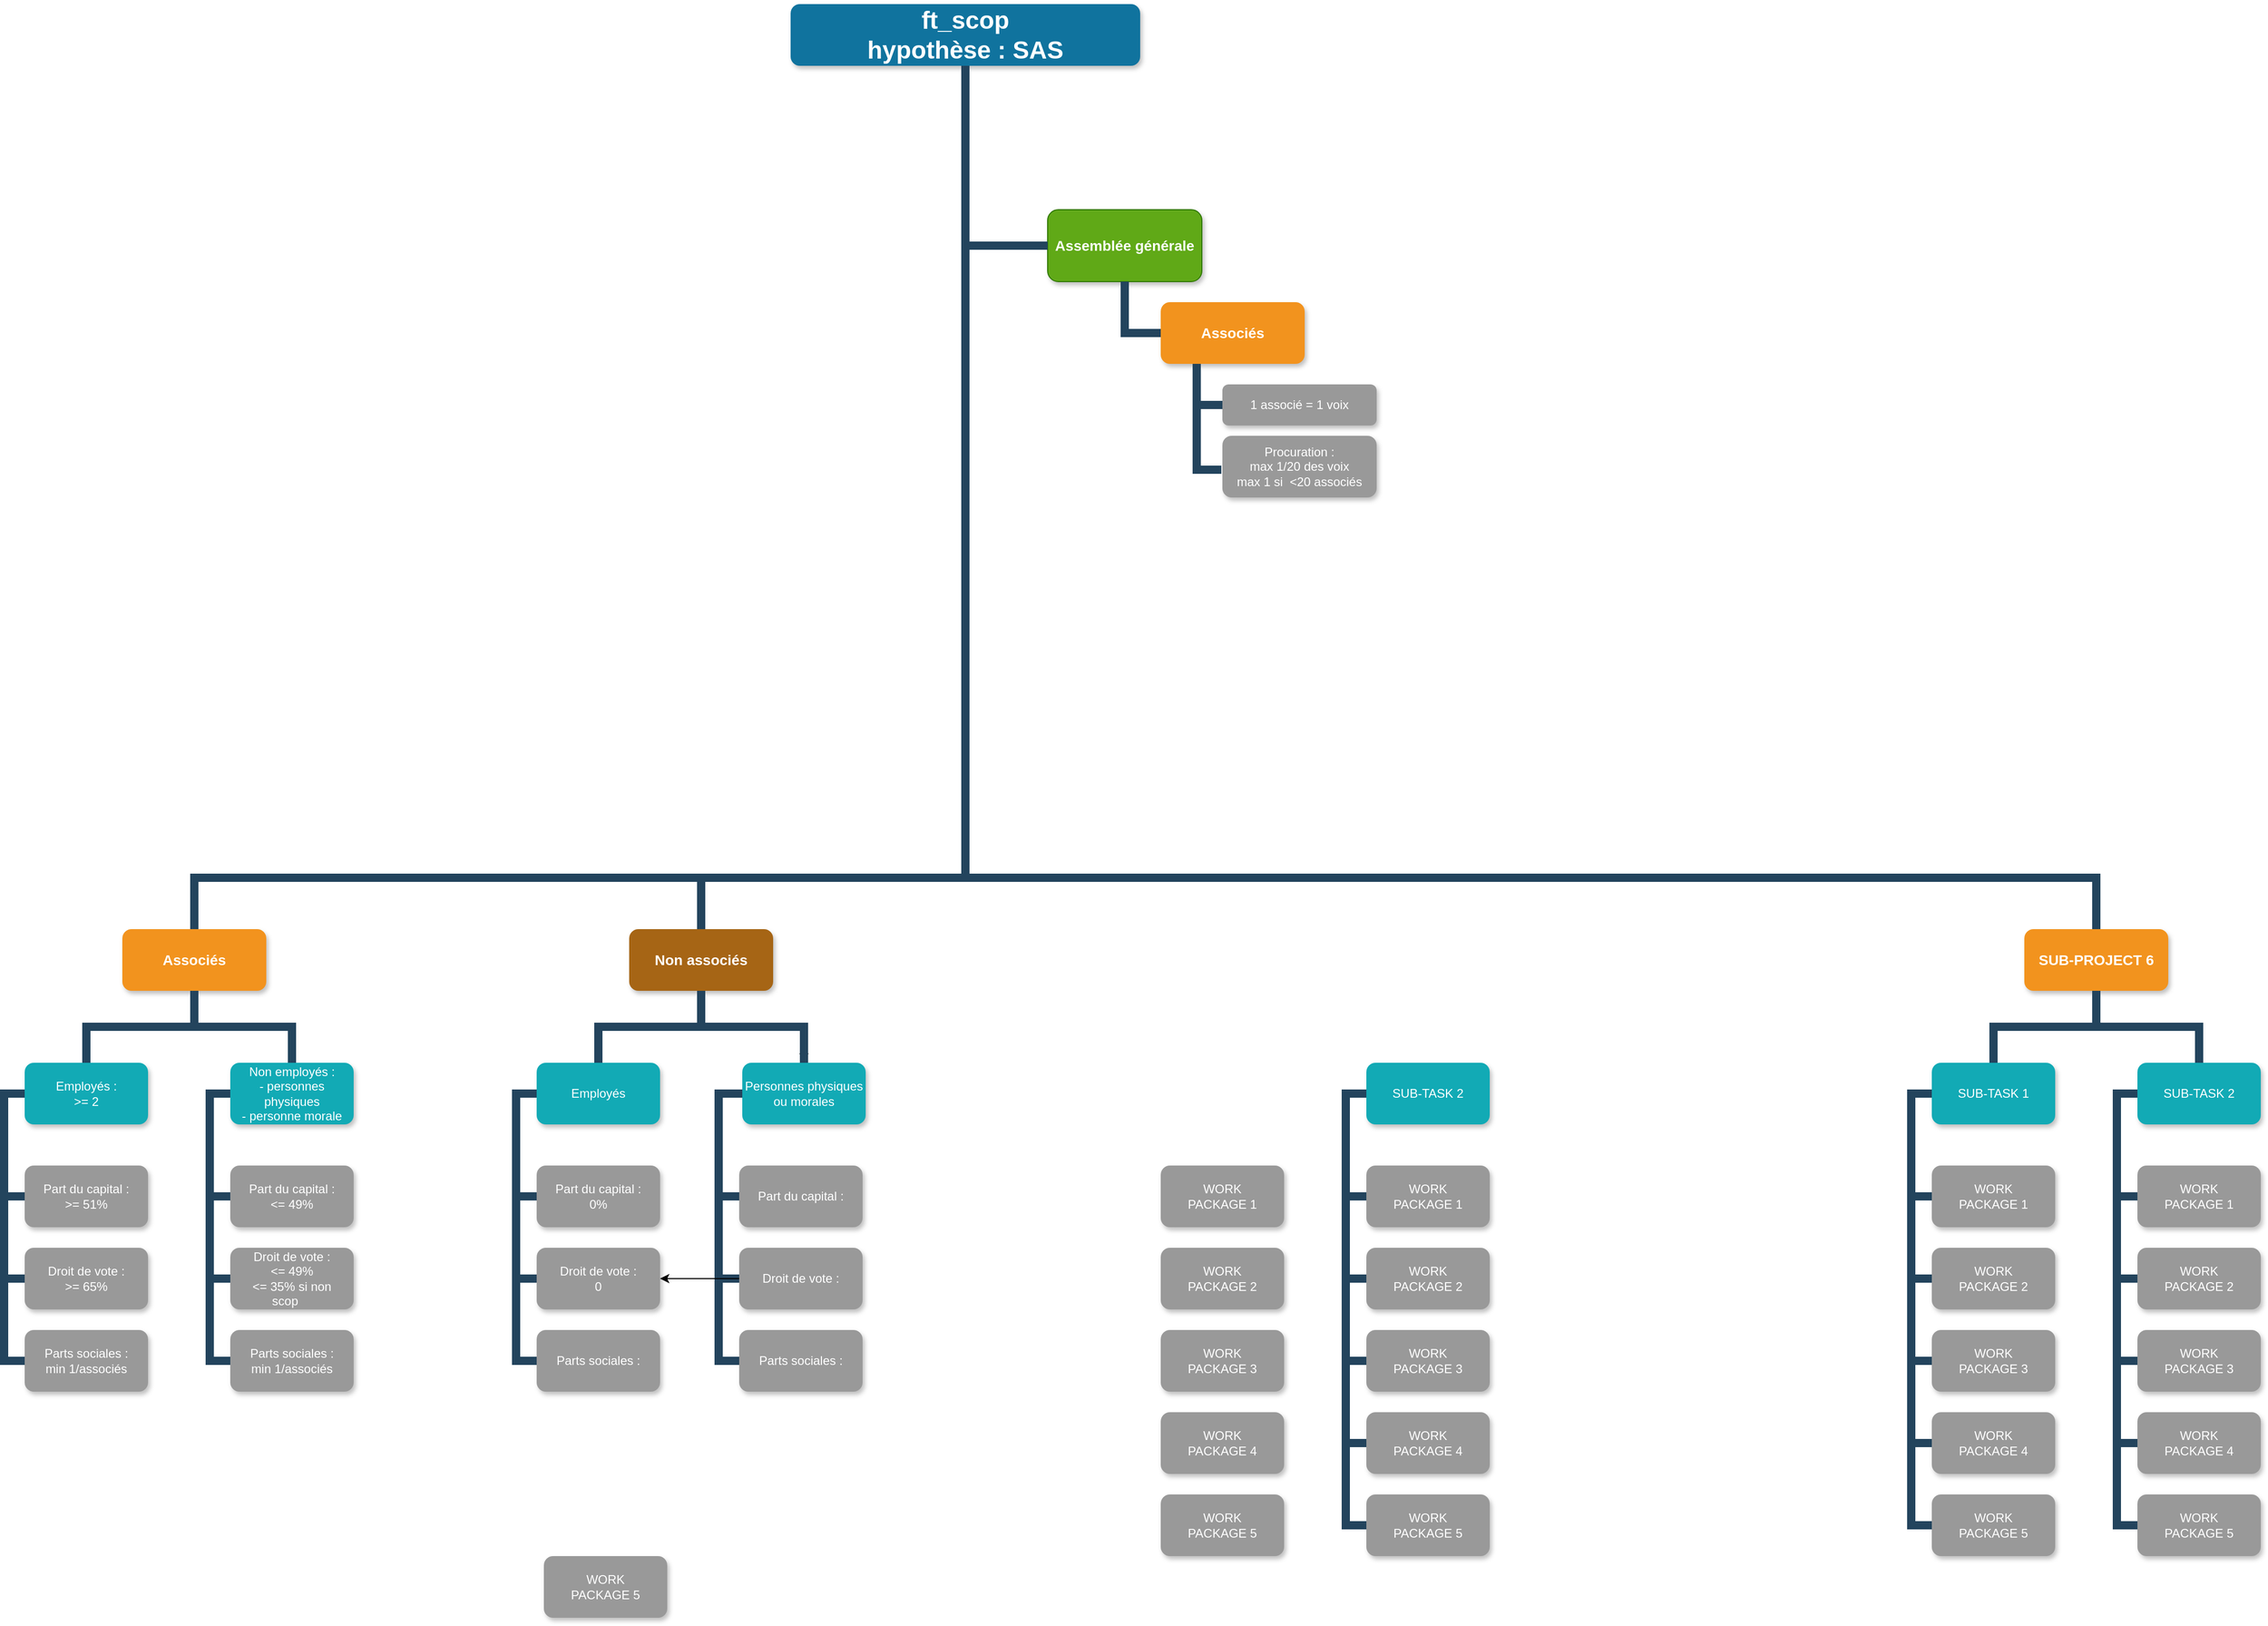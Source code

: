 <mxfile version="21.4.0" type="device">
  <diagram name="Page-1" id="64c3da0e-402f-94eb-ee01-a36477274f13">
    <mxGraphModel dx="1736" dy="1729" grid="1" gridSize="10" guides="1" tooltips="1" connect="1" arrows="1" fold="1" page="1" pageScale="1" pageWidth="1169" pageHeight="826" background="none" math="0" shadow="0">
      <root>
        <mxCell id="0" />
        <mxCell id="1" parent="0" />
        <mxCell id="2" value="ft_scop&#xa;hypothèse : SAS" style="whiteSpace=wrap;rounded=1;shadow=1;fillColor=#10739E;strokeColor=none;fontColor=#FFFFFF;fontStyle=1;fontSize=24" parent="1" vertex="1">
          <mxGeometry x="810" y="-730" width="340" height="60" as="geometry" />
        </mxCell>
        <mxCell id="3" value="Associés" style="whiteSpace=wrap;rounded=1;fillColor=#F2931E;strokeColor=none;shadow=1;fontColor=#FFFFFF;fontStyle=1;fontSize=14" parent="1" vertex="1">
          <mxGeometry x="160" y="170.0" width="140" height="60" as="geometry" />
        </mxCell>
        <mxCell id="eSms9qF7fdGtt_-0Qu-M-239" value="" style="edgeStyle=orthogonalEdgeStyle;rounded=0;orthogonalLoop=1;jettySize=auto;html=1;" edge="1" parent="1" source="4" target="44">
          <mxGeometry relative="1" as="geometry" />
        </mxCell>
        <mxCell id="4" value="Non associés" style="whiteSpace=wrap;rounded=1;fillColor=#A66515;strokeColor=none;shadow=1;fontColor=#FFFFFF;fontStyle=1;fontSize=14" parent="1" vertex="1">
          <mxGeometry x="653" y="170.0" width="140" height="60" as="geometry" />
        </mxCell>
        <mxCell id="5" value="SUB-PROJECT 6" style="whiteSpace=wrap;rounded=1;fillColor=#F2931E;strokeColor=none;shadow=1;fontColor=#FFFFFF;fontStyle=1;fontSize=14" parent="1" vertex="1">
          <mxGeometry x="2010" y="170.0" width="140" height="60" as="geometry" />
        </mxCell>
        <mxCell id="10" value="Employés :&#xa;&gt;= 2" style="whiteSpace=wrap;rounded=1;fillColor=#12AAB5;strokeColor=none;shadow=1;fontColor=#FFFFFF;" parent="1" vertex="1">
          <mxGeometry x="65" y="300.0" width="120" height="60" as="geometry" />
        </mxCell>
        <mxCell id="12" value="Non employés :&#xa;- personnes physiques&#xa;- personne morale" style="whiteSpace=wrap;rounded=1;fillColor=#12AAB5;strokeColor=none;shadow=1;fontColor=#FFFFFF;" parent="1" vertex="1">
          <mxGeometry x="265" y="300.0" width="120" height="60" as="geometry" />
        </mxCell>
        <mxCell id="23" value="Part du capital :&#xa;&gt;= 51%" style="whiteSpace=wrap;rounded=1;fillColor=#999999;strokeColor=none;shadow=1;fontColor=#FFFFFF;fontStyle=0" parent="1" vertex="1">
          <mxGeometry x="65.0" y="400.0" width="120" height="60" as="geometry" />
        </mxCell>
        <mxCell id="24" value="Droit de vote :&#xa;&gt;= 65%" style="whiteSpace=wrap;rounded=1;fillColor=#999999;strokeColor=none;shadow=1;fontColor=#FFFFFF;fontStyle=0" parent="1" vertex="1">
          <mxGeometry x="65.0" y="480.0" width="120" height="60" as="geometry" />
        </mxCell>
        <mxCell id="25" value="Parts sociales :&#xa;min 1/associés" style="whiteSpace=wrap;rounded=1;fillColor=#999999;strokeColor=none;shadow=1;fontColor=#FFFFFF;fontStyle=0" parent="1" vertex="1">
          <mxGeometry x="65.0" y="560.0" width="120" height="60" as="geometry" />
        </mxCell>
        <mxCell id="38" value="Part du capital :&#xa;&lt;= 49%" style="whiteSpace=wrap;rounded=1;fillColor=#999999;strokeColor=none;shadow=1;fontColor=#FFFFFF;fontStyle=0" parent="1" vertex="1">
          <mxGeometry x="265.0" y="400.0" width="120" height="60" as="geometry" />
        </mxCell>
        <mxCell id="39" value="Droit de vote :&#xa;&lt;= 49%&#xa;&lt;= 35% si non scop    " style="whiteSpace=wrap;rounded=1;fillColor=#999999;strokeColor=none;shadow=1;fontColor=#FFFFFF;fontStyle=0" parent="1" vertex="1">
          <mxGeometry x="265.0" y="480.0" width="120" height="60" as="geometry" />
        </mxCell>
        <mxCell id="40" value="Parts sociales :&#xa;min 1/associés" style="whiteSpace=wrap;rounded=1;fillColor=#999999;strokeColor=none;shadow=1;fontColor=#FFFFFF;fontStyle=0" parent="1" vertex="1">
          <mxGeometry x="265.0" y="560.0" width="120" height="60" as="geometry" />
        </mxCell>
        <mxCell id="43" value="Employés" style="whiteSpace=wrap;rounded=1;fillColor=#12AAB5;strokeColor=none;shadow=1;fontColor=#FFFFFF;" parent="1" vertex="1">
          <mxGeometry x="563.0" y="300.0" width="120" height="60" as="geometry" />
        </mxCell>
        <mxCell id="44" value="Personnes physiques ou morales" style="whiteSpace=wrap;rounded=1;fillColor=#12AAB5;strokeColor=none;shadow=1;fontColor=#FFFFFF;" parent="1" vertex="1">
          <mxGeometry x="763.0" y="300.0" width="120" height="60" as="geometry" />
        </mxCell>
        <mxCell id="45" value="Part du capital :&#xa;0%" style="whiteSpace=wrap;rounded=1;fillColor=#999999;strokeColor=none;shadow=1;fontColor=#FFFFFF;fontStyle=0" parent="1" vertex="1">
          <mxGeometry x="563.0" y="400.0" width="120" height="60" as="geometry" />
        </mxCell>
        <mxCell id="46" value="Droit de vote :&#xa;0" style="whiteSpace=wrap;rounded=1;fillColor=#999999;strokeColor=none;shadow=1;fontColor=#FFFFFF;fontStyle=0" parent="1" vertex="1">
          <mxGeometry x="563.0" y="480.0" width="120" height="60" as="geometry" />
        </mxCell>
        <mxCell id="47" value="Parts sociales :" style="whiteSpace=wrap;rounded=1;fillColor=#999999;strokeColor=none;shadow=1;fontColor=#FFFFFF;fontStyle=0" parent="1" vertex="1">
          <mxGeometry x="563.0" y="560.0" width="120" height="60" as="geometry" />
        </mxCell>
        <mxCell id="103" value="" style="edgeStyle=elbowEdgeStyle;elbow=vertical;rounded=0;fontColor=#000000;endArrow=none;endFill=0;strokeWidth=8;strokeColor=#23445D;" parent="1" source="3" target="10" edge="1">
          <mxGeometry width="100" height="100" relative="1" as="geometry">
            <mxPoint x="20" y="290" as="sourcePoint" />
            <mxPoint x="120" y="190" as="targetPoint" />
          </mxGeometry>
        </mxCell>
        <mxCell id="104" value="" style="edgeStyle=elbowEdgeStyle;elbow=vertical;rounded=0;fontColor=#000000;endArrow=none;endFill=0;strokeWidth=8;strokeColor=#23445D;" parent="1" source="3" target="12" edge="1">
          <mxGeometry width="100" height="100" relative="1" as="geometry">
            <mxPoint x="360" y="290" as="sourcePoint" />
            <mxPoint x="460" y="190" as="targetPoint" />
          </mxGeometry>
        </mxCell>
        <mxCell id="105" value="" style="edgeStyle=elbowEdgeStyle;elbow=horizontal;rounded=0;fontColor=#000000;endArrow=none;endFill=0;strokeWidth=8;strokeColor=#23445D;" parent="1" source="10" target="23" edge="1">
          <mxGeometry width="100" height="100" relative="1" as="geometry">
            <mxPoint x="5" y="480" as="sourcePoint" />
            <mxPoint x="105" y="380" as="targetPoint" />
            <Array as="points">
              <mxPoint x="45" y="380" />
            </Array>
          </mxGeometry>
        </mxCell>
        <mxCell id="106" value="" style="edgeStyle=elbowEdgeStyle;elbow=horizontal;rounded=0;fontColor=#000000;endArrow=none;endFill=0;strokeWidth=8;strokeColor=#23445D;" parent="1" source="10" target="24" edge="1">
          <mxGeometry width="100" height="100" relative="1" as="geometry">
            <mxPoint x="75" y="340" as="sourcePoint" />
            <mxPoint x="75" y="440" as="targetPoint" />
            <Array as="points">
              <mxPoint x="45" y="400" />
            </Array>
          </mxGeometry>
        </mxCell>
        <mxCell id="110" value="" style="edgeStyle=elbowEdgeStyle;elbow=horizontal;rounded=0;fontColor=#000000;endArrow=none;endFill=0;strokeWidth=8;strokeColor=#23445D;" parent="1" source="10" target="25" edge="1">
          <mxGeometry width="100" height="100" relative="1" as="geometry">
            <mxPoint x="105" y="370" as="sourcePoint" />
            <mxPoint x="105" y="470" as="targetPoint" />
            <Array as="points">
              <mxPoint x="45" y="430" />
            </Array>
          </mxGeometry>
        </mxCell>
        <mxCell id="111" value="" style="edgeStyle=elbowEdgeStyle;elbow=horizontal;rounded=0;fontColor=#000000;endArrow=none;endFill=0;strokeWidth=8;strokeColor=#23445D;" parent="1" target="38" edge="1">
          <mxGeometry width="100" height="100" relative="1" as="geometry">
            <mxPoint x="255" y="330.0" as="sourcePoint" />
            <mxPoint x="255" y="430.0" as="targetPoint" />
            <Array as="points">
              <mxPoint x="245" y="380" />
            </Array>
          </mxGeometry>
        </mxCell>
        <mxCell id="112" value="" style="edgeStyle=elbowEdgeStyle;elbow=horizontal;rounded=0;fontColor=#000000;endArrow=none;endFill=0;strokeWidth=8;strokeColor=#23445D;" parent="1" source="12" target="39" edge="1">
          <mxGeometry width="100" height="100" relative="1" as="geometry">
            <mxPoint x="255" y="330.0" as="sourcePoint" />
            <mxPoint x="255" y="510.0" as="targetPoint" />
            <Array as="points">
              <mxPoint x="245" y="420" />
            </Array>
          </mxGeometry>
        </mxCell>
        <mxCell id="115" value="" style="edgeStyle=elbowEdgeStyle;elbow=horizontal;rounded=0;fontColor=#000000;endArrow=none;endFill=0;strokeWidth=8;strokeColor=#23445D;" parent="1" source="12" target="40" edge="1">
          <mxGeometry width="100" height="100" relative="1" as="geometry">
            <mxPoint x="255" y="330.0" as="sourcePoint" />
            <mxPoint x="255" y="590.0" as="targetPoint" />
            <Array as="points">
              <mxPoint x="245" y="460" />
            </Array>
          </mxGeometry>
        </mxCell>
        <mxCell id="116" value="" style="edgeStyle=elbowEdgeStyle;elbow=vertical;rounded=0;fontColor=#000000;endArrow=none;endFill=0;strokeWidth=8;strokeColor=#23445D;" parent="1" source="4" target="43" edge="1">
          <mxGeometry width="100" height="100" relative="1" as="geometry">
            <mxPoint x="363" y="240.0" as="sourcePoint" />
            <mxPoint x="263" y="310" as="targetPoint" />
          </mxGeometry>
        </mxCell>
        <mxCell id="117" value="" style="edgeStyle=elbowEdgeStyle;elbow=vertical;rounded=0;fontColor=#000000;endArrow=none;endFill=0;strokeWidth=8;strokeColor=#23445D;" parent="1" source="4" target="44" edge="1">
          <mxGeometry width="100" height="100" relative="1" as="geometry">
            <mxPoint x="363" y="240.0" as="sourcePoint" />
            <mxPoint x="463" y="310" as="targetPoint" />
          </mxGeometry>
        </mxCell>
        <mxCell id="118" value="" style="edgeStyle=elbowEdgeStyle;elbow=horizontal;rounded=0;fontColor=#000000;endArrow=none;endFill=0;strokeWidth=8;strokeColor=#23445D;" parent="1" source="43" target="45" edge="1">
          <mxGeometry width="100" height="100" relative="1" as="geometry">
            <mxPoint x="543" y="330.0" as="sourcePoint" />
            <mxPoint x="553.0" y="430" as="targetPoint" />
            <Array as="points">
              <mxPoint x="543" y="380" />
            </Array>
          </mxGeometry>
        </mxCell>
        <mxCell id="119" value="" style="edgeStyle=elbowEdgeStyle;elbow=horizontal;rounded=0;fontColor=#000000;endArrow=none;endFill=0;strokeWidth=8;strokeColor=#23445D;" parent="1" source="43" target="46" edge="1">
          <mxGeometry width="100" height="100" relative="1" as="geometry">
            <mxPoint x="553" y="330" as="sourcePoint" />
            <mxPoint x="553.0" y="510" as="targetPoint" />
            <Array as="points">
              <mxPoint x="543" y="420" />
            </Array>
          </mxGeometry>
        </mxCell>
        <mxCell id="122" value="" style="edgeStyle=elbowEdgeStyle;elbow=horizontal;rounded=0;fontColor=#000000;endArrow=none;endFill=0;strokeWidth=8;strokeColor=#23445D;" parent="1" source="43" target="47" edge="1">
          <mxGeometry width="100" height="100" relative="1" as="geometry">
            <mxPoint x="553" y="330" as="sourcePoint" />
            <mxPoint x="553.0" y="590" as="targetPoint" />
            <Array as="points">
              <mxPoint x="543" y="470" />
            </Array>
          </mxGeometry>
        </mxCell>
        <mxCell id="123" value="" style="edgeStyle=elbowEdgeStyle;elbow=horizontal;rounded=0;fontColor=#000000;endArrow=none;endFill=0;strokeWidth=8;strokeColor=#23445D;entryX=0;entryY=0.5;entryDx=0;entryDy=0;" parent="1" source="44" target="eSms9qF7fdGtt_-0Qu-M-241" edge="1">
          <mxGeometry width="100" height="100" relative="1" as="geometry">
            <mxPoint x="733" y="330.0" as="sourcePoint" />
            <mxPoint x="770" y="430" as="targetPoint" />
            <Array as="points">
              <mxPoint x="740" y="380" />
            </Array>
          </mxGeometry>
        </mxCell>
        <mxCell id="124" value="" style="edgeStyle=elbowEdgeStyle;elbow=horizontal;rounded=0;fontColor=#000000;endArrow=none;endFill=0;strokeWidth=8;strokeColor=#23445D;entryX=0;entryY=0.5;entryDx=0;entryDy=0;" parent="1" source="44" target="eSms9qF7fdGtt_-0Qu-M-242" edge="1">
          <mxGeometry width="100" height="100" relative="1" as="geometry">
            <mxPoint x="743" y="330" as="sourcePoint" />
            <mxPoint x="763.0" y="510" as="targetPoint" />
            <Array as="points">
              <mxPoint x="740" y="420" />
            </Array>
          </mxGeometry>
        </mxCell>
        <mxCell id="127" value="" style="edgeStyle=elbowEdgeStyle;elbow=horizontal;rounded=0;fontColor=#000000;endArrow=none;endFill=0;strokeWidth=8;strokeColor=#23445D;exitX=0;exitY=0.5;exitDx=0;exitDy=0;entryX=0;entryY=0.5;entryDx=0;entryDy=0;" parent="1" source="44" target="eSms9qF7fdGtt_-0Qu-M-243" edge="1">
          <mxGeometry width="100" height="100" relative="1" as="geometry">
            <mxPoint x="730.0" y="330.0" as="sourcePoint" />
            <mxPoint x="780" y="550" as="targetPoint" />
            <Array as="points">
              <mxPoint x="740" y="460" />
            </Array>
          </mxGeometry>
        </mxCell>
        <mxCell id="199" value="SUB-TASK 1" style="whiteSpace=wrap;rounded=1;fillColor=#12AAB5;strokeColor=none;shadow=1;fontColor=#FFFFFF;" parent="1" vertex="1">
          <mxGeometry x="1920.0" y="300.0" width="120" height="60" as="geometry" />
        </mxCell>
        <mxCell id="200" value="SUB-TASK 2" style="whiteSpace=wrap;rounded=1;fillColor=#12AAB5;strokeColor=none;shadow=1;fontColor=#FFFFFF;" parent="1" vertex="1">
          <mxGeometry x="2120" y="300.0" width="120" height="60" as="geometry" />
        </mxCell>
        <mxCell id="201" value="WORK&#xa;PACKAGE 1" style="whiteSpace=wrap;rounded=1;fillColor=#999999;strokeColor=none;shadow=1;fontColor=#FFFFFF;fontStyle=0" parent="1" vertex="1">
          <mxGeometry x="1920.0" y="400.0" width="120" height="60" as="geometry" />
        </mxCell>
        <mxCell id="202" value="WORK&#xa;PACKAGE 2" style="whiteSpace=wrap;rounded=1;fillColor=#999999;strokeColor=none;shadow=1;fontColor=#FFFFFF;fontStyle=0" parent="1" vertex="1">
          <mxGeometry x="1920" y="480.0" width="120" height="60" as="geometry" />
        </mxCell>
        <mxCell id="203" value="WORK&#xa;PACKAGE 3" style="whiteSpace=wrap;rounded=1;fillColor=#999999;strokeColor=none;shadow=1;fontColor=#FFFFFF;fontStyle=0" parent="1" vertex="1">
          <mxGeometry x="1920.0" y="560.0" width="120" height="60" as="geometry" />
        </mxCell>
        <mxCell id="204" value="WORK&#xa;PACKAGE 4" style="whiteSpace=wrap;rounded=1;fillColor=#999999;strokeColor=none;shadow=1;fontColor=#FFFFFF;fontStyle=0" parent="1" vertex="1">
          <mxGeometry x="1920" y="640.0" width="120" height="60" as="geometry" />
        </mxCell>
        <mxCell id="205" value="WORK&#xa;PACKAGE 5" style="whiteSpace=wrap;rounded=1;fillColor=#999999;strokeColor=none;shadow=1;fontColor=#FFFFFF;fontStyle=0" parent="1" vertex="1">
          <mxGeometry x="1920" y="720.0" width="120" height="60" as="geometry" />
        </mxCell>
        <mxCell id="206" value="WORK&#xa;PACKAGE 1" style="whiteSpace=wrap;rounded=1;fillColor=#999999;strokeColor=none;shadow=1;fontColor=#FFFFFF;fontStyle=0" parent="1" vertex="1">
          <mxGeometry x="2120.0" y="400.0" width="120" height="60" as="geometry" />
        </mxCell>
        <mxCell id="207" value="WORK&#xa;PACKAGE 2" style="whiteSpace=wrap;rounded=1;fillColor=#999999;strokeColor=none;shadow=1;fontColor=#FFFFFF;fontStyle=0" parent="1" vertex="1">
          <mxGeometry x="2120.0" y="480.0" width="120" height="60" as="geometry" />
        </mxCell>
        <mxCell id="208" value="WORK&#xa;PACKAGE 3" style="whiteSpace=wrap;rounded=1;fillColor=#999999;strokeColor=none;shadow=1;fontColor=#FFFFFF;fontStyle=0" parent="1" vertex="1">
          <mxGeometry x="2120.0" y="560.0" width="120" height="60" as="geometry" />
        </mxCell>
        <mxCell id="209" value="WORK&#xa;PACKAGE 4" style="whiteSpace=wrap;rounded=1;fillColor=#999999;strokeColor=none;shadow=1;fontColor=#FFFFFF;fontStyle=0" parent="1" vertex="1">
          <mxGeometry x="2120.0" y="640.0" width="120" height="60" as="geometry" />
        </mxCell>
        <mxCell id="210" value="WORK&#xa;PACKAGE 5" style="whiteSpace=wrap;rounded=1;fillColor=#999999;strokeColor=none;shadow=1;fontColor=#FFFFFF;fontStyle=0" parent="1" vertex="1">
          <mxGeometry x="2120" y="720.0" width="120" height="60" as="geometry" />
        </mxCell>
        <mxCell id="211" value="" style="edgeStyle=elbowEdgeStyle;elbow=horizontal;rounded=0;fontColor=#000000;endArrow=none;endFill=0;strokeWidth=8;strokeColor=#23445D;" parent="1" source="199" target="201" edge="1">
          <mxGeometry width="100" height="100" relative="1" as="geometry">
            <mxPoint x="1900" y="330.0" as="sourcePoint" />
            <mxPoint x="1910.0" y="430.0" as="targetPoint" />
            <Array as="points">
              <mxPoint x="1900" y="380.0" />
            </Array>
          </mxGeometry>
        </mxCell>
        <mxCell id="212" value="" style="edgeStyle=elbowEdgeStyle;elbow=horizontal;rounded=0;fontColor=#000000;endArrow=none;endFill=0;strokeWidth=8;strokeColor=#23445D;" parent="1" source="199" target="202" edge="1">
          <mxGeometry width="100" height="100" relative="1" as="geometry">
            <mxPoint x="1910" y="330.0" as="sourcePoint" />
            <mxPoint x="1910.0" y="510.0" as="targetPoint" />
            <Array as="points">
              <mxPoint x="1900" y="420.0" />
            </Array>
          </mxGeometry>
        </mxCell>
        <mxCell id="213" value="" style="edgeStyle=elbowEdgeStyle;elbow=horizontal;rounded=0;fontColor=#000000;endArrow=none;endFill=0;strokeWidth=8;strokeColor=#23445D;" parent="1" source="199" target="205" edge="1">
          <mxGeometry width="100" height="100" relative="1" as="geometry">
            <mxPoint x="1910" y="330.0" as="sourcePoint" />
            <mxPoint x="1910" y="750.0" as="targetPoint" />
            <Array as="points">
              <mxPoint x="1900" y="550.0" />
            </Array>
          </mxGeometry>
        </mxCell>
        <mxCell id="214" value="" style="edgeStyle=elbowEdgeStyle;elbow=horizontal;rounded=0;fontColor=#000000;endArrow=none;endFill=0;strokeWidth=8;strokeColor=#23445D;" parent="1" source="199" target="204" edge="1">
          <mxGeometry width="100" height="100" relative="1" as="geometry">
            <mxPoint x="1910" y="330.0" as="sourcePoint" />
            <mxPoint x="1910" y="670.0" as="targetPoint" />
            <Array as="points">
              <mxPoint x="1900" y="500.0" />
            </Array>
          </mxGeometry>
        </mxCell>
        <mxCell id="215" value="" style="edgeStyle=elbowEdgeStyle;elbow=horizontal;rounded=0;fontColor=#000000;endArrow=none;endFill=0;strokeWidth=8;strokeColor=#23445D;" parent="1" source="199" target="203" edge="1">
          <mxGeometry width="100" height="100" relative="1" as="geometry">
            <mxPoint x="1910" y="330.0" as="sourcePoint" />
            <mxPoint x="1910.0" y="590.0" as="targetPoint" />
            <Array as="points">
              <mxPoint x="1900" y="470.0" />
            </Array>
          </mxGeometry>
        </mxCell>
        <mxCell id="216" value="" style="edgeStyle=elbowEdgeStyle;elbow=horizontal;rounded=0;fontColor=#000000;endArrow=none;endFill=0;strokeWidth=8;strokeColor=#23445D;" parent="1" source="200" target="206" edge="1">
          <mxGeometry width="100" height="100" relative="1" as="geometry">
            <mxPoint x="2090" y="330.0" as="sourcePoint" />
            <mxPoint x="2100.0" y="430.0" as="targetPoint" />
            <Array as="points">
              <mxPoint x="2100" y="380.0" />
            </Array>
          </mxGeometry>
        </mxCell>
        <mxCell id="217" value="" style="edgeStyle=elbowEdgeStyle;elbow=horizontal;rounded=0;fontColor=#000000;endArrow=none;endFill=0;strokeWidth=8;strokeColor=#23445D;" parent="1" source="200" target="207" edge="1">
          <mxGeometry width="100" height="100" relative="1" as="geometry">
            <mxPoint x="2100" y="330.0" as="sourcePoint" />
            <mxPoint x="2100" y="510.0" as="targetPoint" />
            <Array as="points">
              <mxPoint x="2100" y="420.0" />
            </Array>
          </mxGeometry>
        </mxCell>
        <mxCell id="218" value="" style="edgeStyle=elbowEdgeStyle;elbow=horizontal;rounded=0;fontColor=#000000;endArrow=none;endFill=0;strokeWidth=8;strokeColor=#23445D;" parent="1" source="200" target="210" edge="1">
          <mxGeometry width="100" height="100" relative="1" as="geometry">
            <mxPoint x="2100" y="330.0" as="sourcePoint" />
            <mxPoint x="2100" y="750.0" as="targetPoint" />
            <Array as="points">
              <mxPoint x="2100" y="540.0" />
            </Array>
          </mxGeometry>
        </mxCell>
        <mxCell id="219" value="" style="edgeStyle=elbowEdgeStyle;elbow=horizontal;rounded=0;fontColor=#000000;endArrow=none;endFill=0;strokeWidth=8;strokeColor=#23445D;" parent="1" source="200" target="209" edge="1">
          <mxGeometry width="100" height="100" relative="1" as="geometry">
            <mxPoint x="2100" y="330.0" as="sourcePoint" />
            <mxPoint x="2100" y="670.0" as="targetPoint" />
            <Array as="points">
              <mxPoint x="2100" y="500.0" />
            </Array>
          </mxGeometry>
        </mxCell>
        <mxCell id="220" value="" style="edgeStyle=elbowEdgeStyle;elbow=horizontal;rounded=0;fontColor=#000000;endArrow=none;endFill=0;strokeWidth=8;strokeColor=#23445D;" parent="1" source="200" target="208" edge="1">
          <mxGeometry width="100" height="100" relative="1" as="geometry">
            <mxPoint x="2100" y="330.0" as="sourcePoint" />
            <mxPoint x="2100" y="590.0" as="targetPoint" />
            <Array as="points">
              <mxPoint x="2100" y="470.0" />
            </Array>
          </mxGeometry>
        </mxCell>
        <mxCell id="227" value="" style="edgeStyle=elbowEdgeStyle;elbow=vertical;rounded=0;fontColor=#000000;endArrow=none;endFill=0;strokeWidth=8;strokeColor=#23445D;" parent="1" source="5" target="199" edge="1">
          <mxGeometry width="100" height="100" relative="1" as="geometry">
            <mxPoint x="1900" y="290" as="sourcePoint" />
            <mxPoint x="2000" y="190" as="targetPoint" />
          </mxGeometry>
        </mxCell>
        <mxCell id="228" value="" style="edgeStyle=elbowEdgeStyle;elbow=vertical;rounded=0;fontColor=#000000;endArrow=none;endFill=0;strokeWidth=8;strokeColor=#23445D;" parent="1" source="5" target="200" edge="1">
          <mxGeometry width="100" height="100" relative="1" as="geometry">
            <mxPoint x="2160" y="290" as="sourcePoint" />
            <mxPoint x="2260" y="190" as="targetPoint" />
          </mxGeometry>
        </mxCell>
        <mxCell id="229" value="" style="edgeStyle=elbowEdgeStyle;elbow=vertical;rounded=0;fontColor=#000000;endArrow=none;endFill=0;strokeWidth=8;strokeColor=#23445D;" parent="1" source="2" target="3" edge="1">
          <mxGeometry width="100" height="100" relative="1" as="geometry">
            <mxPoint x="540" y="140" as="sourcePoint" />
            <mxPoint x="640" y="40" as="targetPoint" />
            <Array as="points">
              <mxPoint x="620" y="120" />
            </Array>
          </mxGeometry>
        </mxCell>
        <mxCell id="234" value="" style="edgeStyle=elbowEdgeStyle;elbow=vertical;rounded=0;fontColor=#000000;endArrow=none;endFill=0;strokeWidth=8;strokeColor=#23445D;" parent="1" source="2" target="5" edge="1">
          <mxGeometry width="100" height="100" relative="1" as="geometry">
            <mxPoint x="590" y="190" as="sourcePoint" />
            <mxPoint x="690" y="90" as="targetPoint" />
            <Array as="points">
              <mxPoint x="1470" y="120" />
            </Array>
          </mxGeometry>
        </mxCell>
        <mxCell id="eSms9qF7fdGtt_-0Qu-M-240" value="" style="edgeStyle=elbowEdgeStyle;elbow=vertical;rounded=0;fontColor=#000000;endArrow=none;endFill=0;strokeWidth=8;strokeColor=#23445D;exitX=0.5;exitY=0;exitDx=0;exitDy=0;entryX=0.5;entryY=1;entryDx=0;entryDy=0;" edge="1" parent="1" source="4" target="2">
          <mxGeometry width="100" height="100" relative="1" as="geometry">
            <mxPoint x="610" y="240" as="sourcePoint" />
            <mxPoint x="710" y="310" as="targetPoint" />
            <Array as="points">
              <mxPoint x="860" y="120" />
            </Array>
          </mxGeometry>
        </mxCell>
        <mxCell id="eSms9qF7fdGtt_-0Qu-M-241" value="Part du capital :" style="whiteSpace=wrap;rounded=1;fillColor=#999999;strokeColor=none;shadow=1;fontColor=#FFFFFF;fontStyle=0" vertex="1" parent="1">
          <mxGeometry x="760.0" y="400.0" width="120" height="60" as="geometry" />
        </mxCell>
        <mxCell id="eSms9qF7fdGtt_-0Qu-M-244" value="" style="edgeStyle=orthogonalEdgeStyle;rounded=0;orthogonalLoop=1;jettySize=auto;html=1;" edge="1" parent="1" source="eSms9qF7fdGtt_-0Qu-M-242" target="46">
          <mxGeometry relative="1" as="geometry" />
        </mxCell>
        <mxCell id="eSms9qF7fdGtt_-0Qu-M-242" value="Droit de vote :" style="whiteSpace=wrap;rounded=1;fillColor=#999999;strokeColor=none;shadow=1;fontColor=#FFFFFF;fontStyle=0" vertex="1" parent="1">
          <mxGeometry x="760.0" y="480.0" width="120" height="60" as="geometry" />
        </mxCell>
        <mxCell id="eSms9qF7fdGtt_-0Qu-M-243" value="Parts sociales :" style="whiteSpace=wrap;rounded=1;fillColor=#999999;strokeColor=none;shadow=1;fontColor=#FFFFFF;fontStyle=0" vertex="1" parent="1">
          <mxGeometry x="760.0" y="560.0" width="120" height="60" as="geometry" />
        </mxCell>
        <mxCell id="eSms9qF7fdGtt_-0Qu-M-245" value="WORK&#xa;PACKAGE 5" style="whiteSpace=wrap;rounded=1;fillColor=#999999;strokeColor=none;shadow=1;fontColor=#FFFFFF;fontStyle=0" vertex="1" parent="1">
          <mxGeometry x="570" y="780.0" width="120" height="60" as="geometry" />
        </mxCell>
        <mxCell id="eSms9qF7fdGtt_-0Qu-M-247" value="Assemblée générale" style="whiteSpace=wrap;rounded=1;fillColor=#60a917;strokeColor=#2D7600;shadow=1;fontColor=#ffffff;fontStyle=1;fontSize=14" vertex="1" parent="1">
          <mxGeometry x="1060" y="-530" width="150" height="70" as="geometry" />
        </mxCell>
        <mxCell id="eSms9qF7fdGtt_-0Qu-M-249" value="SUB-TASK 2" style="whiteSpace=wrap;rounded=1;fillColor=#12AAB5;strokeColor=none;shadow=1;fontColor=#FFFFFF;" vertex="1" parent="1">
          <mxGeometry x="1370" y="300.0" width="120" height="60" as="geometry" />
        </mxCell>
        <mxCell id="eSms9qF7fdGtt_-0Qu-M-250" value="WORK&#xa;PACKAGE 1" style="whiteSpace=wrap;rounded=1;fillColor=#999999;strokeColor=none;shadow=1;fontColor=#FFFFFF;fontStyle=0" vertex="1" parent="1">
          <mxGeometry x="1170.0" y="400.0" width="120" height="60" as="geometry" />
        </mxCell>
        <mxCell id="eSms9qF7fdGtt_-0Qu-M-251" value="WORK&#xa;PACKAGE 2" style="whiteSpace=wrap;rounded=1;fillColor=#999999;strokeColor=none;shadow=1;fontColor=#FFFFFF;fontStyle=0" vertex="1" parent="1">
          <mxGeometry x="1170" y="480.0" width="120" height="60" as="geometry" />
        </mxCell>
        <mxCell id="eSms9qF7fdGtt_-0Qu-M-252" value="WORK&#xa;PACKAGE 3" style="whiteSpace=wrap;rounded=1;fillColor=#999999;strokeColor=none;shadow=1;fontColor=#FFFFFF;fontStyle=0" vertex="1" parent="1">
          <mxGeometry x="1170.0" y="560.0" width="120" height="60" as="geometry" />
        </mxCell>
        <mxCell id="eSms9qF7fdGtt_-0Qu-M-253" value="WORK&#xa;PACKAGE 4" style="whiteSpace=wrap;rounded=1;fillColor=#999999;strokeColor=none;shadow=1;fontColor=#FFFFFF;fontStyle=0" vertex="1" parent="1">
          <mxGeometry x="1170" y="640.0" width="120" height="60" as="geometry" />
        </mxCell>
        <mxCell id="eSms9qF7fdGtt_-0Qu-M-254" value="WORK&#xa;PACKAGE 5" style="whiteSpace=wrap;rounded=1;fillColor=#999999;strokeColor=none;shadow=1;fontColor=#FFFFFF;fontStyle=0" vertex="1" parent="1">
          <mxGeometry x="1170" y="720.0" width="120" height="60" as="geometry" />
        </mxCell>
        <mxCell id="eSms9qF7fdGtt_-0Qu-M-255" value="WORK&#xa;PACKAGE 1" style="whiteSpace=wrap;rounded=1;fillColor=#999999;strokeColor=none;shadow=1;fontColor=#FFFFFF;fontStyle=0" vertex="1" parent="1">
          <mxGeometry x="1370.0" y="400.0" width="120" height="60" as="geometry" />
        </mxCell>
        <mxCell id="eSms9qF7fdGtt_-0Qu-M-256" value="WORK&#xa;PACKAGE 2" style="whiteSpace=wrap;rounded=1;fillColor=#999999;strokeColor=none;shadow=1;fontColor=#FFFFFF;fontStyle=0" vertex="1" parent="1">
          <mxGeometry x="1370.0" y="480.0" width="120" height="60" as="geometry" />
        </mxCell>
        <mxCell id="eSms9qF7fdGtt_-0Qu-M-257" value="WORK&#xa;PACKAGE 3" style="whiteSpace=wrap;rounded=1;fillColor=#999999;strokeColor=none;shadow=1;fontColor=#FFFFFF;fontStyle=0" vertex="1" parent="1">
          <mxGeometry x="1370.0" y="560.0" width="120" height="60" as="geometry" />
        </mxCell>
        <mxCell id="eSms9qF7fdGtt_-0Qu-M-258" value="WORK&#xa;PACKAGE 4" style="whiteSpace=wrap;rounded=1;fillColor=#999999;strokeColor=none;shadow=1;fontColor=#FFFFFF;fontStyle=0" vertex="1" parent="1">
          <mxGeometry x="1370.0" y="640.0" width="120" height="60" as="geometry" />
        </mxCell>
        <mxCell id="eSms9qF7fdGtt_-0Qu-M-259" value="WORK&#xa;PACKAGE 5" style="whiteSpace=wrap;rounded=1;fillColor=#999999;strokeColor=none;shadow=1;fontColor=#FFFFFF;fontStyle=0" vertex="1" parent="1">
          <mxGeometry x="1370" y="720.0" width="120" height="60" as="geometry" />
        </mxCell>
        <mxCell id="eSms9qF7fdGtt_-0Qu-M-265" value="" style="edgeStyle=elbowEdgeStyle;elbow=horizontal;rounded=0;fontColor=#000000;endArrow=none;endFill=0;strokeWidth=8;strokeColor=#23445D;" edge="1" parent="1" source="eSms9qF7fdGtt_-0Qu-M-249" target="eSms9qF7fdGtt_-0Qu-M-255">
          <mxGeometry width="100" height="100" relative="1" as="geometry">
            <mxPoint x="1340" y="330.0" as="sourcePoint" />
            <mxPoint x="1350.0" y="430.0" as="targetPoint" />
            <Array as="points">
              <mxPoint x="1350" y="380.0" />
            </Array>
          </mxGeometry>
        </mxCell>
        <mxCell id="eSms9qF7fdGtt_-0Qu-M-266" value="" style="edgeStyle=elbowEdgeStyle;elbow=horizontal;rounded=0;fontColor=#000000;endArrow=none;endFill=0;strokeWidth=8;strokeColor=#23445D;" edge="1" parent="1" source="eSms9qF7fdGtt_-0Qu-M-249" target="eSms9qF7fdGtt_-0Qu-M-256">
          <mxGeometry width="100" height="100" relative="1" as="geometry">
            <mxPoint x="1350" y="330.0" as="sourcePoint" />
            <mxPoint x="1350" y="510.0" as="targetPoint" />
            <Array as="points">
              <mxPoint x="1350" y="420.0" />
            </Array>
          </mxGeometry>
        </mxCell>
        <mxCell id="eSms9qF7fdGtt_-0Qu-M-267" value="" style="edgeStyle=elbowEdgeStyle;elbow=horizontal;rounded=0;fontColor=#000000;endArrow=none;endFill=0;strokeWidth=8;strokeColor=#23445D;" edge="1" parent="1" source="eSms9qF7fdGtt_-0Qu-M-249" target="eSms9qF7fdGtt_-0Qu-M-259">
          <mxGeometry width="100" height="100" relative="1" as="geometry">
            <mxPoint x="1350" y="330.0" as="sourcePoint" />
            <mxPoint x="1350" y="750.0" as="targetPoint" />
            <Array as="points">
              <mxPoint x="1350" y="540.0" />
            </Array>
          </mxGeometry>
        </mxCell>
        <mxCell id="eSms9qF7fdGtt_-0Qu-M-268" value="" style="edgeStyle=elbowEdgeStyle;elbow=horizontal;rounded=0;fontColor=#000000;endArrow=none;endFill=0;strokeWidth=8;strokeColor=#23445D;" edge="1" parent="1" source="eSms9qF7fdGtt_-0Qu-M-249" target="eSms9qF7fdGtt_-0Qu-M-258">
          <mxGeometry width="100" height="100" relative="1" as="geometry">
            <mxPoint x="1350" y="330.0" as="sourcePoint" />
            <mxPoint x="1350" y="670.0" as="targetPoint" />
            <Array as="points">
              <mxPoint x="1350" y="500.0" />
            </Array>
          </mxGeometry>
        </mxCell>
        <mxCell id="eSms9qF7fdGtt_-0Qu-M-269" value="" style="edgeStyle=elbowEdgeStyle;elbow=horizontal;rounded=0;fontColor=#000000;endArrow=none;endFill=0;strokeWidth=8;strokeColor=#23445D;" edge="1" parent="1" source="eSms9qF7fdGtt_-0Qu-M-249" target="eSms9qF7fdGtt_-0Qu-M-257">
          <mxGeometry width="100" height="100" relative="1" as="geometry">
            <mxPoint x="1350" y="330.0" as="sourcePoint" />
            <mxPoint x="1350" y="590.0" as="targetPoint" />
            <Array as="points">
              <mxPoint x="1350" y="470.0" />
            </Array>
          </mxGeometry>
        </mxCell>
        <mxCell id="eSms9qF7fdGtt_-0Qu-M-272" value="" style="edgeStyle=elbowEdgeStyle;elbow=vertical;rounded=0;fontColor=#000000;endArrow=none;endFill=0;strokeWidth=8;strokeColor=#23445D;entryX=0;entryY=0.5;entryDx=0;entryDy=0;exitX=0.5;exitY=1;exitDx=0;exitDy=0;" edge="1" parent="1" source="2" target="eSms9qF7fdGtt_-0Qu-M-247">
          <mxGeometry width="100" height="100" relative="1" as="geometry">
            <mxPoint x="460" y="100" as="sourcePoint" />
            <mxPoint x="2090" y="180" as="targetPoint" />
            <Array as="points">
              <mxPoint x="1020" y="-495" />
              <mxPoint x="1070" y="-500" />
            </Array>
          </mxGeometry>
        </mxCell>
        <mxCell id="eSms9qF7fdGtt_-0Qu-M-273" value="" style="edgeStyle=elbowEdgeStyle;elbow=vertical;rounded=0;fontColor=#000000;endArrow=none;endFill=0;strokeWidth=8;strokeColor=#23445D;entryX=0;entryY=0.5;entryDx=0;entryDy=0;exitX=0.5;exitY=1;exitDx=0;exitDy=0;" edge="1" parent="1" source="eSms9qF7fdGtt_-0Qu-M-247" target="eSms9qF7fdGtt_-0Qu-M-275">
          <mxGeometry width="100" height="100" relative="1" as="geometry">
            <mxPoint x="1210" y="-490" as="sourcePoint" />
            <mxPoint x="1190" y="-390.0" as="targetPoint" />
            <Array as="points">
              <mxPoint x="1150" y="-410" />
            </Array>
          </mxGeometry>
        </mxCell>
        <mxCell id="eSms9qF7fdGtt_-0Qu-M-275" value="Associés" style="whiteSpace=wrap;rounded=1;fillColor=#F2931E;strokeColor=none;shadow=1;fontColor=#FFFFFF;fontStyle=1;fontSize=14" vertex="1" parent="1">
          <mxGeometry x="1170" y="-440.0" width="140" height="60" as="geometry" />
        </mxCell>
        <mxCell id="eSms9qF7fdGtt_-0Qu-M-276" value="1 associé = 1 voix" style="whiteSpace=wrap;rounded=1;fillColor=#999999;strokeColor=none;shadow=1;fontColor=#FFFFFF;fontStyle=0" vertex="1" parent="1">
          <mxGeometry x="1230" y="-360" width="150" height="40" as="geometry" />
        </mxCell>
        <mxCell id="eSms9qF7fdGtt_-0Qu-M-277" value="" style="edgeStyle=elbowEdgeStyle;elbow=vertical;rounded=0;fontColor=#000000;endArrow=none;endFill=0;strokeWidth=8;strokeColor=#23445D;entryX=0;entryY=0.5;entryDx=0;entryDy=0;exitX=0.25;exitY=1;exitDx=0;exitDy=0;" edge="1" parent="1" source="eSms9qF7fdGtt_-0Qu-M-275" target="eSms9qF7fdGtt_-0Qu-M-276">
          <mxGeometry width="100" height="100" relative="1" as="geometry">
            <mxPoint x="1145" y="-450" as="sourcePoint" />
            <mxPoint x="1180" y="-380" as="targetPoint" />
            <Array as="points">
              <mxPoint x="1210" y="-340" />
            </Array>
          </mxGeometry>
        </mxCell>
        <mxCell id="eSms9qF7fdGtt_-0Qu-M-278" value="Procuration :&#xa;max 1/20 des voix&#xa;max 1 si  &lt;20 associés" style="whiteSpace=wrap;rounded=1;fillColor=#999999;strokeColor=none;shadow=1;fontColor=#FFFFFF;fontStyle=0" vertex="1" parent="1">
          <mxGeometry x="1230" y="-310" width="150" height="60" as="geometry" />
        </mxCell>
        <mxCell id="eSms9qF7fdGtt_-0Qu-M-279" value="" style="edgeStyle=elbowEdgeStyle;elbow=vertical;rounded=0;fontColor=#000000;endArrow=none;endFill=0;strokeWidth=8;strokeColor=#23445D;entryX=-0.007;entryY=0.55;entryDx=0;entryDy=0;exitX=0.25;exitY=1;exitDx=0;exitDy=0;entryPerimeter=0;" edge="1" parent="1" source="eSms9qF7fdGtt_-0Qu-M-275" target="eSms9qF7fdGtt_-0Qu-M-278">
          <mxGeometry width="100" height="100" relative="1" as="geometry">
            <mxPoint x="1215" y="-370" as="sourcePoint" />
            <mxPoint x="1240" y="-330" as="targetPoint" />
            <Array as="points">
              <mxPoint x="1240" y="-277" />
            </Array>
          </mxGeometry>
        </mxCell>
      </root>
    </mxGraphModel>
  </diagram>
</mxfile>
